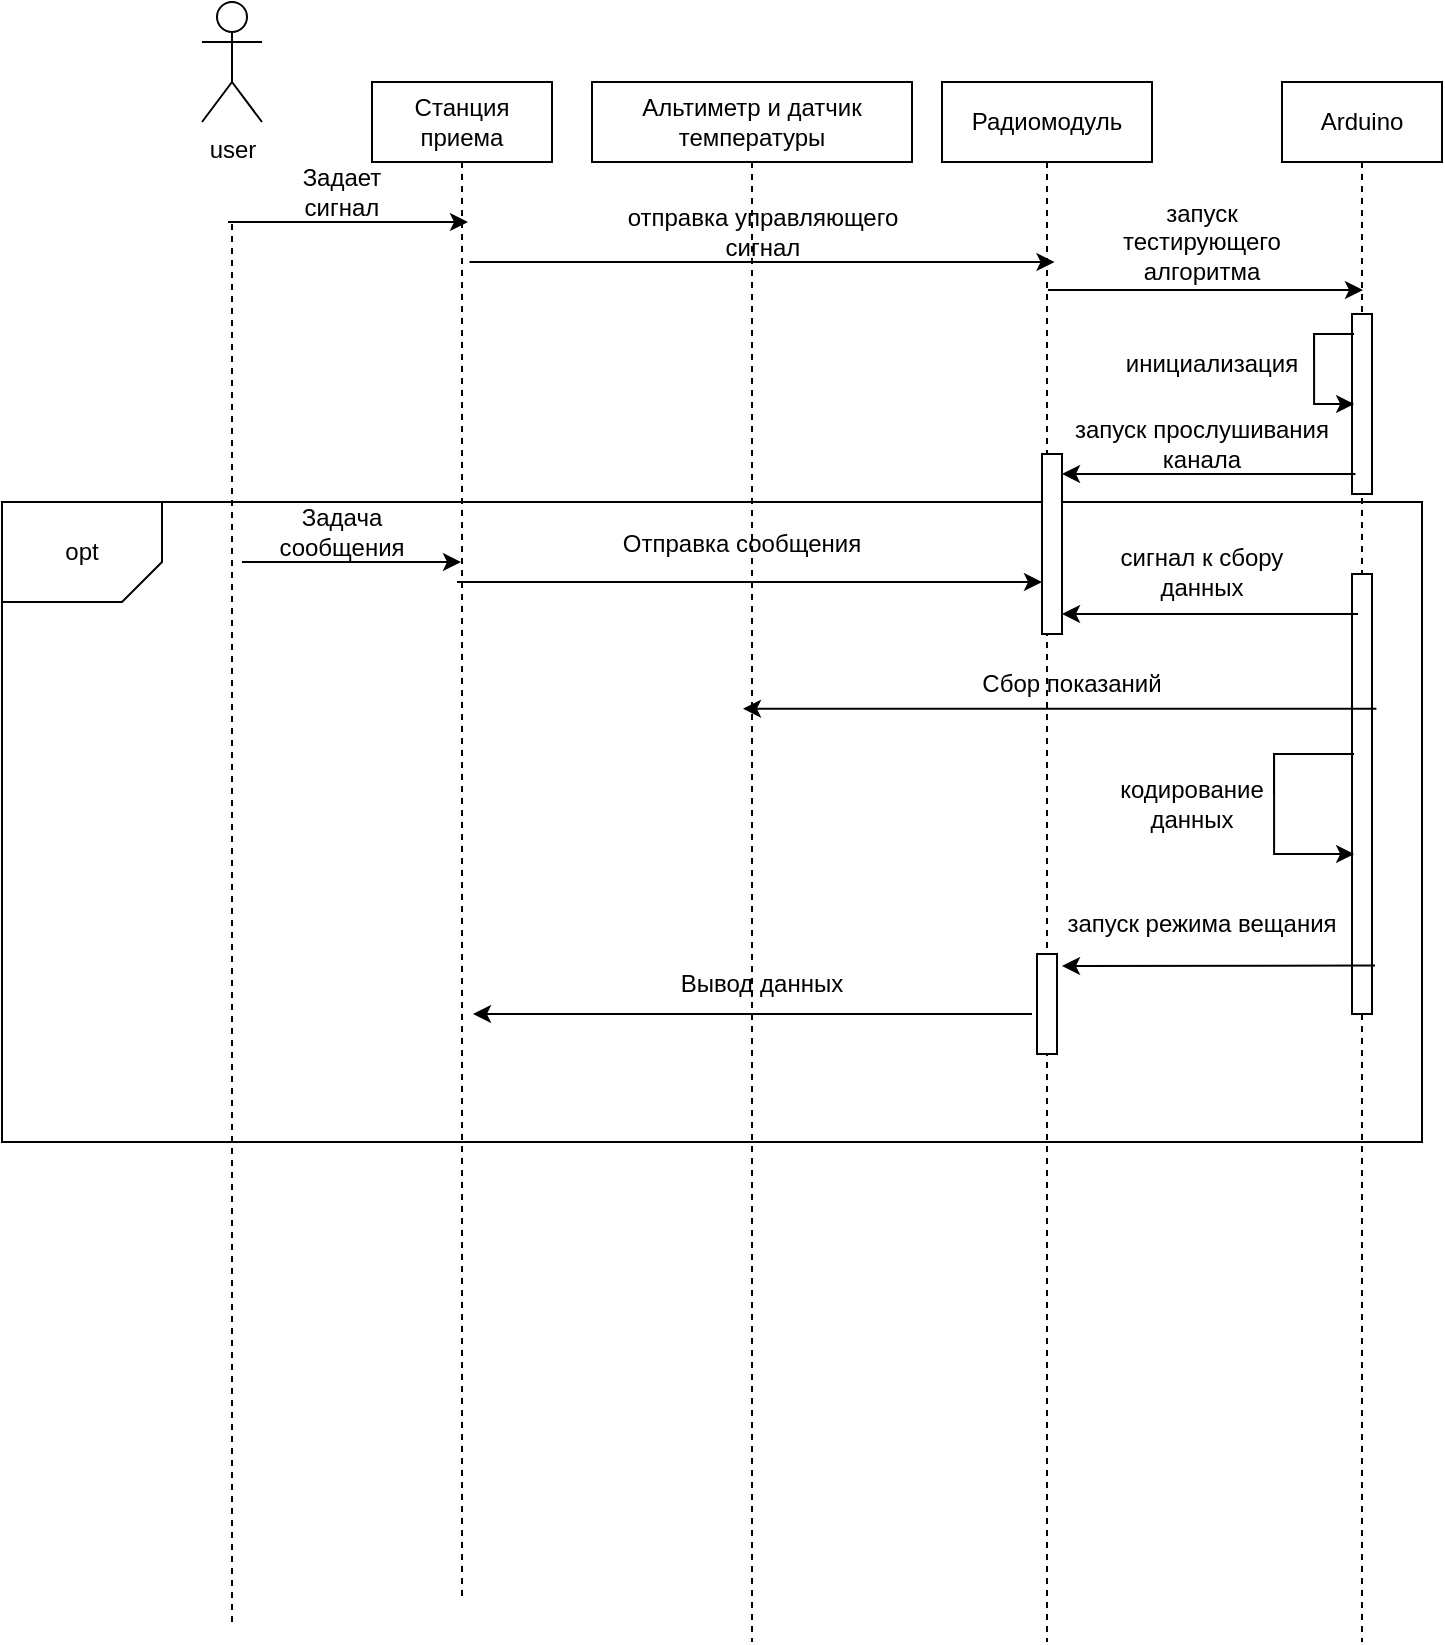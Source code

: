 <mxfile version="20.8.16" type="google"><diagram name="Страница 1" id="s7y0-4P3ZQVgrF-Vu7wr"><mxGraphModel grid="1" page="1" gridSize="10" guides="1" tooltips="1" connect="1" arrows="1" fold="1" pageScale="1" pageWidth="827" pageHeight="1169" math="0" shadow="0"><root><mxCell id="0"/><mxCell id="1" parent="0"/><mxCell id="sdzjOStqGTrHmAnLjdHh-68" value="" style="rounded=0;whiteSpace=wrap;html=1;fontSize=12;" vertex="1" parent="1"><mxGeometry x="-40" y="450" width="710" height="320" as="geometry"/></mxCell><mxCell id="sdzjOStqGTrHmAnLjdHh-61" value="" style="group;flipH=1;" connectable="0" vertex="1" parent="1"><mxGeometry x="145" y="240" width="535" height="780" as="geometry"/></mxCell><mxCell id="38az5vDWbBpESs1N0A6D-2" value="Arduino" style="shape=umlLifeline;perimeter=lifelinePerimeter;whiteSpace=wrap;html=1;container=1;collapsible=0;recursiveResize=0;outlineConnect=0;" vertex="1" parent="sdzjOStqGTrHmAnLjdHh-61"><mxGeometry x="455" width="80" height="780" as="geometry"/></mxCell><mxCell id="sdzjOStqGTrHmAnLjdHh-2" value="" style="rounded=0;whiteSpace=wrap;html=1;" vertex="1" parent="38az5vDWbBpESs1N0A6D-2"><mxGeometry x="35" y="116" width="10" height="90" as="geometry"/></mxCell><mxCell id="sdzjOStqGTrHmAnLjdHh-15" value="" style="rounded=0;whiteSpace=wrap;html=1;" vertex="1" parent="38az5vDWbBpESs1N0A6D-2"><mxGeometry x="35" y="246" width="10" height="220" as="geometry"/></mxCell><mxCell id="sdzjOStqGTrHmAnLjdHh-35" style="edgeStyle=orthogonalEdgeStyle;rounded=0;orthogonalLoop=1;jettySize=auto;html=1;exitX=1;exitY=0.25;exitDx=0;exitDy=0;" edge="1" parent="38az5vDWbBpESs1N0A6D-2"><mxGeometry relative="1" as="geometry"><mxPoint x="16" y="138.5" as="sourcePoint"/><mxPoint x="36.067" y="161" as="targetPoint"/><Array as="points"><mxPoint x="36.067" y="126"/><mxPoint x="16.067" y="126"/><mxPoint x="16.067" y="161"/><mxPoint x="36.067" y="161"/></Array></mxGeometry></mxCell><mxCell id="sdzjOStqGTrHmAnLjdHh-41" style="edgeStyle=orthogonalEdgeStyle;rounded=0;orthogonalLoop=1;jettySize=auto;html=1;exitX=1;exitY=0.5;exitDx=0;exitDy=0;" edge="1" parent="38az5vDWbBpESs1N0A6D-2"><mxGeometry relative="1" as="geometry"><mxPoint x="-4" y="356" as="sourcePoint"/><mxPoint x="36.067" y="386" as="targetPoint"/><Array as="points"><mxPoint x="36.067" y="336"/><mxPoint x="-3.933" y="336"/><mxPoint x="-3.933" y="386"/><mxPoint x="36.067" y="386"/></Array></mxGeometry></mxCell><mxCell id="38az5vDWbBpESs1N0A6D-3" value="Радиомодуль" style="shape=umlLifeline;perimeter=lifelinePerimeter;whiteSpace=wrap;html=1;container=1;collapsible=0;recursiveResize=0;outlineConnect=0;" vertex="1" parent="sdzjOStqGTrHmAnLjdHh-61"><mxGeometry x="285" width="105" height="780" as="geometry"/></mxCell><mxCell id="sdzjOStqGTrHmAnLjdHh-53" value="" style="rounded=0;whiteSpace=wrap;html=1;" vertex="1" parent="38az5vDWbBpESs1N0A6D-3"><mxGeometry x="47.5" y="436" width="10" height="50" as="geometry"/></mxCell><mxCell id="38az5vDWbBpESs1N0A6D-4" value="Станция приема" style="shape=umlLifeline;perimeter=lifelinePerimeter;whiteSpace=wrap;html=1;container=1;collapsible=0;recursiveResize=0;outlineConnect=0;" vertex="1" parent="sdzjOStqGTrHmAnLjdHh-61"><mxGeometry width="90" height="760" as="geometry"/></mxCell><mxCell id="sdzjOStqGTrHmAnLjdHh-13" value="инициализация" style="text;html=1;strokeColor=none;fillColor=none;align=center;verticalAlign=middle;whiteSpace=wrap;rounded=0;" vertex="1" parent="sdzjOStqGTrHmAnLjdHh-61"><mxGeometry x="370" y="126" width="100" height="30" as="geometry"/></mxCell><mxCell id="sdzjOStqGTrHmAnLjdHh-24" value="Альтиметр и датчик температуры" style="shape=umlLifeline;perimeter=lifelinePerimeter;whiteSpace=wrap;html=1;container=1;collapsible=0;recursiveResize=0;outlineConnect=0;" vertex="1" parent="sdzjOStqGTrHmAnLjdHh-61"><mxGeometry x="110" width="160" height="780" as="geometry"/></mxCell><mxCell id="sdzjOStqGTrHmAnLjdHh-76" value="" style="endArrow=classic;html=1;rounded=0;" edge="1" parent="sdzjOStqGTrHmAnLjdHh-24"><mxGeometry width="50" height="50" relative="1" as="geometry"><mxPoint x="-67.5" y="250.0" as="sourcePoint"/><mxPoint x="225" y="250.0" as="targetPoint"/></mxGeometry></mxCell><mxCell id="sdzjOStqGTrHmAnLjdHh-77" value="Отправка сообщения" style="text;html=1;strokeColor=none;fillColor=none;align=center;verticalAlign=middle;whiteSpace=wrap;rounded=0;fontSize=12;" vertex="1" parent="sdzjOStqGTrHmAnLjdHh-24"><mxGeometry x="-20" y="216" width="190" height="30" as="geometry"/></mxCell><mxCell id="sdzjOStqGTrHmAnLjdHh-39" value="запуск прослушивания канала" style="text;html=1;strokeColor=none;fillColor=none;align=center;verticalAlign=middle;whiteSpace=wrap;rounded=0;" vertex="1" parent="sdzjOStqGTrHmAnLjdHh-61"><mxGeometry x="350" y="166" width="130" height="30" as="geometry"/></mxCell><mxCell id="sdzjOStqGTrHmAnLjdHh-40" value="" style="rounded=0;whiteSpace=wrap;html=1;" vertex="1" parent="sdzjOStqGTrHmAnLjdHh-61"><mxGeometry x="335" y="186" width="10" height="90" as="geometry"/></mxCell><mxCell id="sdzjOStqGTrHmAnLjdHh-31" value="Сбор показаний" style="text;html=1;strokeColor=none;fillColor=none;align=center;verticalAlign=middle;whiteSpace=wrap;rounded=0;" vertex="1" parent="sdzjOStqGTrHmAnLjdHh-61"><mxGeometry x="290" y="286" width="120" height="30" as="geometry"/></mxCell><mxCell id="sdzjOStqGTrHmAnLjdHh-26" value="" style="endArrow=classic;html=1;rounded=0;exitX=1.222;exitY=0.306;exitDx=0;exitDy=0;exitPerimeter=0;" edge="1" parent="sdzjOStqGTrHmAnLjdHh-61" source="sdzjOStqGTrHmAnLjdHh-15"><mxGeometry width="50" height="50" relative="1" as="geometry"><mxPoint x="490.0" y="318.144" as="sourcePoint"/><mxPoint x="185.5" y="313.32" as="targetPoint"/></mxGeometry></mxCell><mxCell id="sdzjOStqGTrHmAnLjdHh-42" value="кодирование данных" style="text;html=1;strokeColor=none;fillColor=none;align=center;verticalAlign=middle;whiteSpace=wrap;rounded=0;" vertex="1" parent="sdzjOStqGTrHmAnLjdHh-61"><mxGeometry x="380" y="346" width="60" height="30" as="geometry"/></mxCell><mxCell id="sdzjOStqGTrHmAnLjdHh-44" value="" style="endArrow=classic;html=1;rounded=0;exitX=1.148;exitY=0.89;exitDx=0;exitDy=0;exitPerimeter=0;" edge="1" parent="sdzjOStqGTrHmAnLjdHh-61" source="sdzjOStqGTrHmAnLjdHh-15"><mxGeometry width="50" height="50" relative="1" as="geometry"><mxPoint x="480.0" y="328.144" as="sourcePoint"/><mxPoint x="345" y="442" as="targetPoint"/></mxGeometry></mxCell><mxCell id="sdzjOStqGTrHmAnLjdHh-47" value="запуск режима вещания" style="text;html=1;strokeColor=none;fillColor=none;align=center;verticalAlign=middle;whiteSpace=wrap;rounded=0;" vertex="1" parent="sdzjOStqGTrHmAnLjdHh-61"><mxGeometry x="345" y="406" width="140" height="30" as="geometry"/></mxCell><mxCell id="sdzjOStqGTrHmAnLjdHh-51" value="Вывод данных" style="text;html=1;strokeColor=none;fillColor=none;align=center;verticalAlign=middle;whiteSpace=wrap;rounded=0;" vertex="1" parent="sdzjOStqGTrHmAnLjdHh-61"><mxGeometry x="130" y="436" width="130" height="30" as="geometry"/></mxCell><mxCell id="sdzjOStqGTrHmAnLjdHh-52" value="" style="endArrow=classic;html=1;rounded=0;" edge="1" parent="sdzjOStqGTrHmAnLjdHh-61"><mxGeometry width="50" height="50" relative="1" as="geometry"><mxPoint x="330" y="466" as="sourcePoint"/><mxPoint x="50.5" y="466.001" as="targetPoint"/></mxGeometry></mxCell><mxCell id="sdzjOStqGTrHmAnLjdHh-54" value="" style="endArrow=classic;html=1;rounded=0;" edge="1" parent="sdzjOStqGTrHmAnLjdHh-61"><mxGeometry width="50" height="50" relative="1" as="geometry"><mxPoint x="48.75" y="90" as="sourcePoint"/><mxPoint x="341.25" y="90" as="targetPoint"/></mxGeometry></mxCell><mxCell id="sdzjOStqGTrHmAnLjdHh-56" value="" style="endArrow=classic;html=1;rounded=0;" edge="1" parent="sdzjOStqGTrHmAnLjdHh-61"><mxGeometry width="50" height="50" relative="1" as="geometry"><mxPoint x="338" y="104" as="sourcePoint"/><mxPoint x="495.5" y="104" as="targetPoint"/></mxGeometry></mxCell><mxCell id="sdzjOStqGTrHmAnLjdHh-57" value="запуск тестирующего алгоритма" style="text;html=1;strokeColor=none;fillColor=none;align=center;verticalAlign=middle;whiteSpace=wrap;rounded=0;" vertex="1" parent="sdzjOStqGTrHmAnLjdHh-61"><mxGeometry x="355" y="65" width="120" height="30" as="geometry"/></mxCell><mxCell id="sdzjOStqGTrHmAnLjdHh-58" value="сигнал к сбору данных" style="text;html=1;strokeColor=none;fillColor=none;align=center;verticalAlign=middle;whiteSpace=wrap;rounded=0;" vertex="1" parent="sdzjOStqGTrHmAnLjdHh-61"><mxGeometry x="370" y="230" width="90" height="30" as="geometry"/></mxCell><mxCell id="sdzjOStqGTrHmAnLjdHh-38" value="" style="endArrow=classic;html=1;rounded=0;" edge="1" parent="sdzjOStqGTrHmAnLjdHh-61"><mxGeometry width="50" height="50" relative="1" as="geometry"><mxPoint x="491.75" y="196.001" as="sourcePoint"/><mxPoint x="345" y="196.001" as="targetPoint"/></mxGeometry></mxCell><mxCell id="sdzjOStqGTrHmAnLjdHh-48" value="" style="endArrow=classic;html=1;rounded=0;exitX=1.148;exitY=0.89;exitDx=0;exitDy=0;exitPerimeter=0;" edge="1" parent="sdzjOStqGTrHmAnLjdHh-61"><mxGeometry width="50" height="50" relative="1" as="geometry"><mxPoint x="493.02" y="266.001" as="sourcePoint"/><mxPoint x="345" y="266.001" as="targetPoint"/></mxGeometry></mxCell><mxCell id="sdzjOStqGTrHmAnLjdHh-55" value="отправка управляющего сигнал" style="text;html=1;strokeColor=none;fillColor=none;align=center;verticalAlign=middle;whiteSpace=wrap;rounded=0;" vertex="1" parent="sdzjOStqGTrHmAnLjdHh-61"><mxGeometry x="122.5" y="60" width="145" height="30" as="geometry"/></mxCell><mxCell id="sdzjOStqGTrHmAnLjdHh-62" value="user" style="shape=umlActor;verticalLabelPosition=bottom;verticalAlign=top;html=1;outlineConnect=0;fontSize=12;" vertex="1" parent="1"><mxGeometry x="60" y="200" width="30" height="60" as="geometry"/></mxCell><mxCell id="sdzjOStqGTrHmAnLjdHh-65" value="" style="endArrow=none;dashed=1;html=1;rounded=0;fontSize=12;" edge="1" parent="1"><mxGeometry width="50" height="50" relative="1" as="geometry"><mxPoint x="75" y="1010" as="sourcePoint"/><mxPoint x="75" y="310" as="targetPoint"/></mxGeometry></mxCell><mxCell id="sdzjOStqGTrHmAnLjdHh-66" value="" style="endArrow=classic;html=1;rounded=0;" edge="1" parent="1"><mxGeometry width="50" height="50" relative="1" as="geometry"><mxPoint x="73" y="310" as="sourcePoint"/><mxPoint x="193" y="310" as="targetPoint"/></mxGeometry></mxCell><mxCell id="sdzjOStqGTrHmAnLjdHh-67" value="Задает сигнал" style="text;html=1;strokeColor=none;fillColor=none;align=center;verticalAlign=middle;whiteSpace=wrap;rounded=0;fontSize=12;" vertex="1" parent="1"><mxGeometry x="100" y="280" width="60" height="30" as="geometry"/></mxCell><mxCell id="sdzjOStqGTrHmAnLjdHh-70" value="opt" style="shape=card;whiteSpace=wrap;html=1;fontSize=12;flipH=1;flipV=1;size=20;" vertex="1" parent="1"><mxGeometry x="-40" y="450" width="80" height="50" as="geometry"/></mxCell><mxCell id="sdzjOStqGTrHmAnLjdHh-73" value="" style="endArrow=classic;html=1;rounded=0;" edge="1" parent="1" target="38az5vDWbBpESs1N0A6D-4"><mxGeometry width="50" height="50" relative="1" as="geometry"><mxPoint x="80" y="480" as="sourcePoint"/><mxPoint x="330" y="480" as="targetPoint"/></mxGeometry></mxCell><mxCell id="sdzjOStqGTrHmAnLjdHh-75" value="Задача сообщения" style="text;html=1;strokeColor=none;fillColor=none;align=center;verticalAlign=middle;whiteSpace=wrap;rounded=0;fontSize=12;" vertex="1" parent="1"><mxGeometry x="100" y="450" width="60" height="30" as="geometry"/></mxCell></root></mxGraphModel></diagram></mxfile>